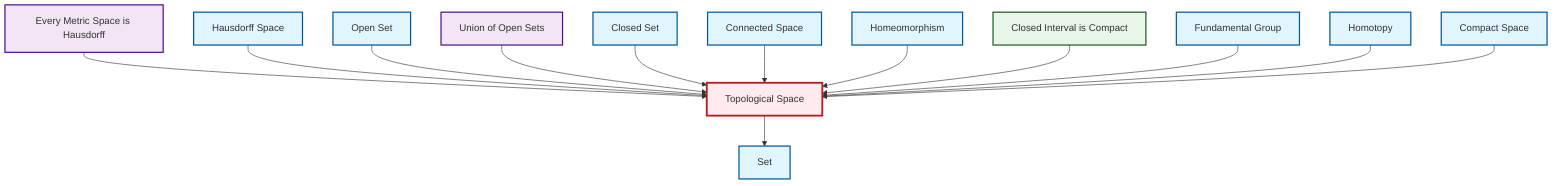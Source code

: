 graph TD
    classDef definition fill:#e1f5fe,stroke:#01579b,stroke-width:2px
    classDef theorem fill:#f3e5f5,stroke:#4a148c,stroke-width:2px
    classDef axiom fill:#fff3e0,stroke:#e65100,stroke-width:2px
    classDef example fill:#e8f5e9,stroke:#1b5e20,stroke-width:2px
    classDef current fill:#ffebee,stroke:#b71c1c,stroke-width:3px
    def-open-set["Open Set"]:::definition
    def-set["Set"]:::definition
    thm-metric-hausdorff["Every Metric Space is Hausdorff"]:::theorem
    thm-union-open-sets["Union of Open Sets"]:::theorem
    def-homeomorphism["Homeomorphism"]:::definition
    def-topological-space["Topological Space"]:::definition
    def-fundamental-group["Fundamental Group"]:::definition
    ex-closed-interval-compact["Closed Interval is Compact"]:::example
    def-homotopy["Homotopy"]:::definition
    def-closed-set["Closed Set"]:::definition
    def-hausdorff["Hausdorff Space"]:::definition
    def-compact["Compact Space"]:::definition
    def-connected["Connected Space"]:::definition
    thm-metric-hausdorff --> def-topological-space
    def-hausdorff --> def-topological-space
    def-open-set --> def-topological-space
    def-topological-space --> def-set
    thm-union-open-sets --> def-topological-space
    def-closed-set --> def-topological-space
    def-connected --> def-topological-space
    def-homeomorphism --> def-topological-space
    ex-closed-interval-compact --> def-topological-space
    def-fundamental-group --> def-topological-space
    def-homotopy --> def-topological-space
    def-compact --> def-topological-space
    class def-topological-space current